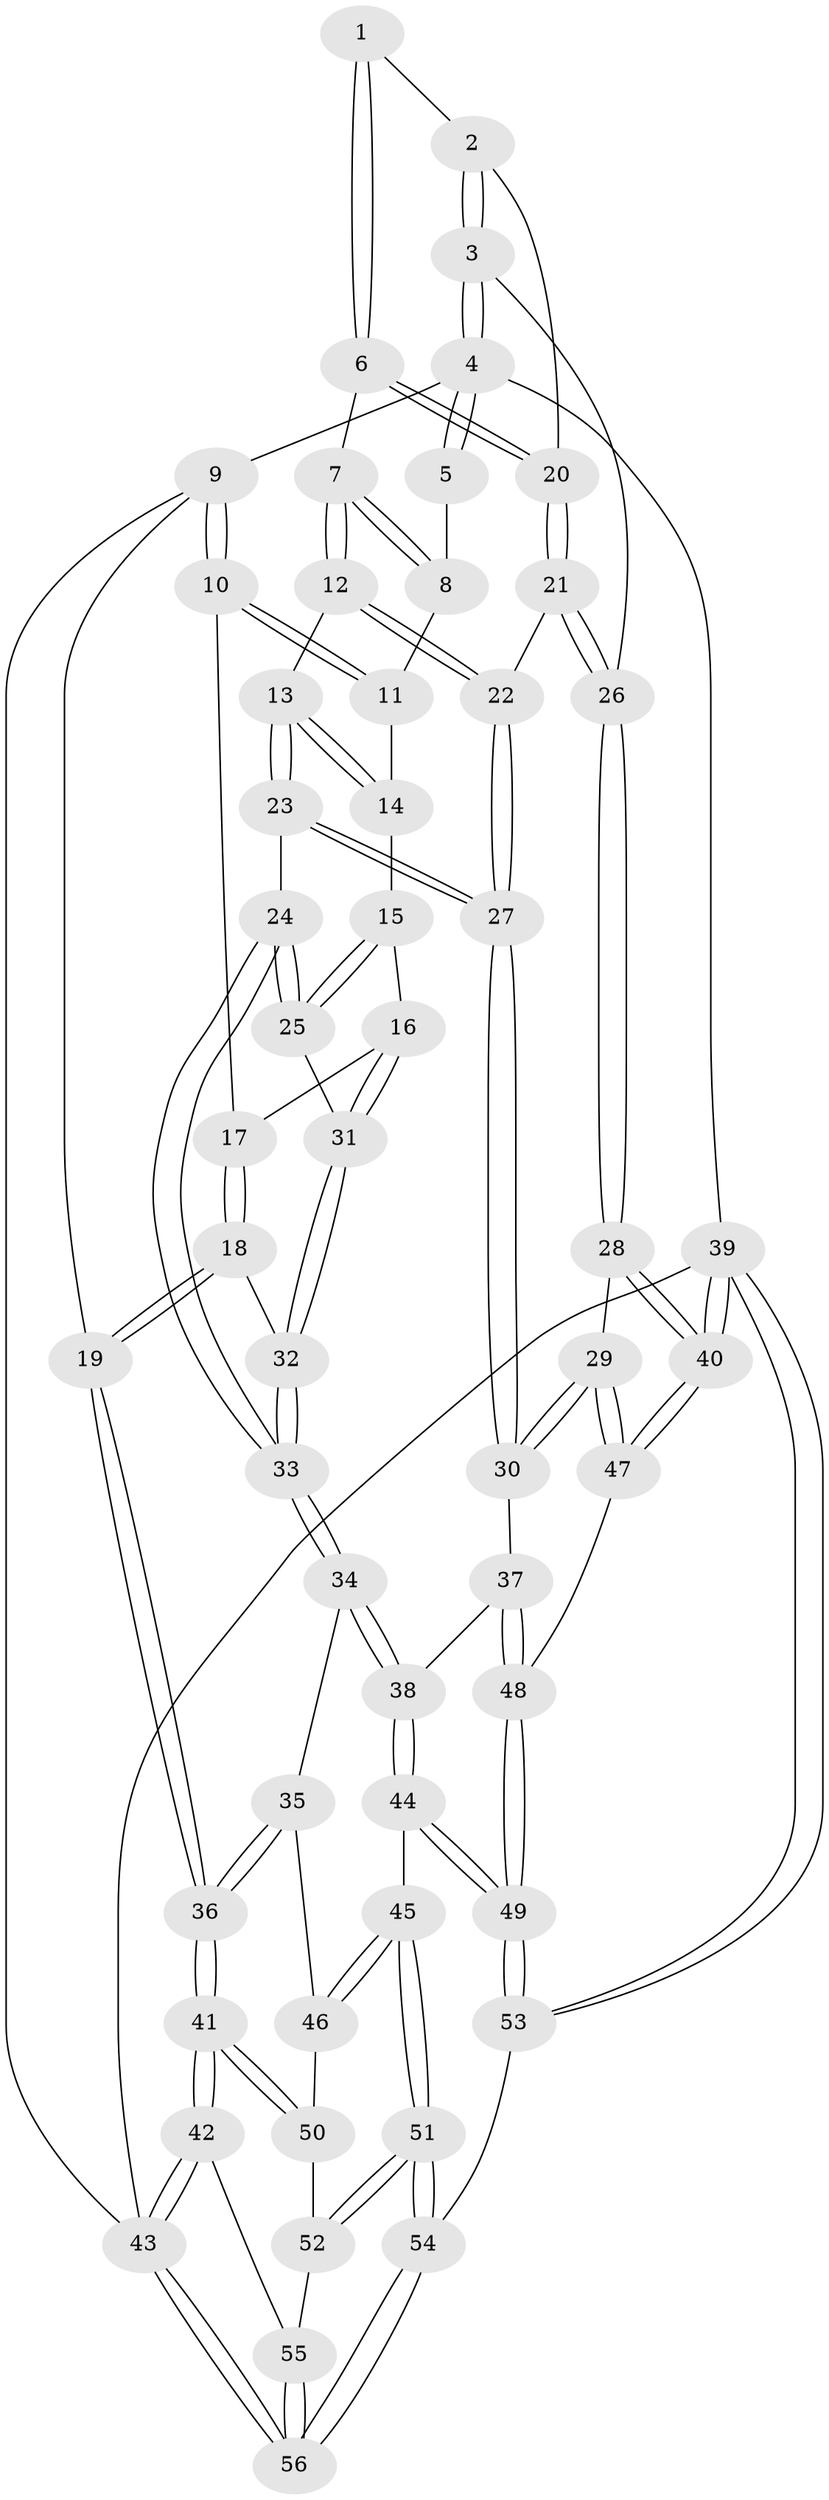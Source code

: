 // Generated by graph-tools (version 1.1) at 2025/00/03/09/25 05:00:15]
// undirected, 56 vertices, 137 edges
graph export_dot {
graph [start="1"]
  node [color=gray90,style=filled];
  1 [pos="+0.8054910616401445+0"];
  2 [pos="+0.9150295141651106+0.12651684485658662"];
  3 [pos="+1+0.20509446483663613"];
  4 [pos="+1+0"];
  5 [pos="+0.7625550630831798+0"];
  6 [pos="+0.817353093021249+0.18435437477562336"];
  7 [pos="+0.7274049686914646+0.17362658406435993"];
  8 [pos="+0.7203074709297754+0"];
  9 [pos="+0+0"];
  10 [pos="+0.12755866030460172+0"];
  11 [pos="+0.48415070235977603+0"];
  12 [pos="+0.7119496324971268+0.2021159850406967"];
  13 [pos="+0.6567060660078451+0.2557039364269081"];
  14 [pos="+0.4867138692218914+0"];
  15 [pos="+0.4559429219617947+0.15918107945969584"];
  16 [pos="+0.24168368701637938+0.26438497585255805"];
  17 [pos="+0.14778652054008926+0"];
  18 [pos="+0.04319744852015468+0.3918488919694232"];
  19 [pos="+0+0.4389221783068328"];
  20 [pos="+0.8738965921244096+0.19793373154772276"];
  21 [pos="+0.8803818908866694+0.2740290674140813"];
  22 [pos="+0.8541722213118722+0.295091491144182"];
  23 [pos="+0.6018183236082253+0.3827336024613185"];
  24 [pos="+0.5775813426139863+0.37855898332238713"];
  25 [pos="+0.5124138712566325+0.3020257864233816"];
  26 [pos="+1+0.3615630554323088"];
  27 [pos="+0.7232054228857132+0.49645636631680073"];
  28 [pos="+1+0.5890739826087994"];
  29 [pos="+1+0.5863520247320122"];
  30 [pos="+0.7443318117422266+0.5405772734562537"];
  31 [pos="+0.2383191157699431+0.2873779169664087"];
  32 [pos="+0.20486400673259833+0.3637022066957342"];
  33 [pos="+0.33225771224914674+0.5062725263498647"];
  34 [pos="+0.32848668127780084+0.5939571761487227"];
  35 [pos="+0.23498674408914216+0.6305259051874529"];
  36 [pos="+0+0.6010459724735898"];
  37 [pos="+0.7038857568976908+0.6078115331085027"];
  38 [pos="+0.3851442361812124+0.6730405412346784"];
  39 [pos="+1+1"];
  40 [pos="+1+0.9581469140937817"];
  41 [pos="+0+0.7142218439675421"];
  42 [pos="+0+0.7361174772014286"];
  43 [pos="+0+1"];
  44 [pos="+0.38711247184745085+0.7146365857756375"];
  45 [pos="+0.2697689347985608+0.8172654254593694"];
  46 [pos="+0.17196910639155613+0.7693685883907921"];
  47 [pos="+0.7898365341669319+0.8893804706830215"];
  48 [pos="+0.6756341652448722+0.9045821671172517"];
  49 [pos="+0.5787855296355343+1"];
  50 [pos="+0.1163131068828437+0.7907061142995669"];
  51 [pos="+0.25318241375109773+0.9180737890526695"];
  52 [pos="+0.17244381465033584+0.9101199314612267"];
  53 [pos="+0.559534834933214+1"];
  54 [pos="+0.4370064902912157+1"];
  55 [pos="+0.1335108539216551+0.938675502999605"];
  56 [pos="+0+1"];
  1 -- 2;
  1 -- 6;
  1 -- 6;
  2 -- 3;
  2 -- 3;
  2 -- 20;
  3 -- 4;
  3 -- 4;
  3 -- 26;
  4 -- 5;
  4 -- 5;
  4 -- 9;
  4 -- 39;
  5 -- 8;
  6 -- 7;
  6 -- 20;
  6 -- 20;
  7 -- 8;
  7 -- 8;
  7 -- 12;
  7 -- 12;
  8 -- 11;
  9 -- 10;
  9 -- 10;
  9 -- 19;
  9 -- 43;
  10 -- 11;
  10 -- 11;
  10 -- 17;
  11 -- 14;
  12 -- 13;
  12 -- 22;
  12 -- 22;
  13 -- 14;
  13 -- 14;
  13 -- 23;
  13 -- 23;
  14 -- 15;
  15 -- 16;
  15 -- 25;
  15 -- 25;
  16 -- 17;
  16 -- 31;
  16 -- 31;
  17 -- 18;
  17 -- 18;
  18 -- 19;
  18 -- 19;
  18 -- 32;
  19 -- 36;
  19 -- 36;
  20 -- 21;
  20 -- 21;
  21 -- 22;
  21 -- 26;
  21 -- 26;
  22 -- 27;
  22 -- 27;
  23 -- 24;
  23 -- 27;
  23 -- 27;
  24 -- 25;
  24 -- 25;
  24 -- 33;
  24 -- 33;
  25 -- 31;
  26 -- 28;
  26 -- 28;
  27 -- 30;
  27 -- 30;
  28 -- 29;
  28 -- 40;
  28 -- 40;
  29 -- 30;
  29 -- 30;
  29 -- 47;
  29 -- 47;
  30 -- 37;
  31 -- 32;
  31 -- 32;
  32 -- 33;
  32 -- 33;
  33 -- 34;
  33 -- 34;
  34 -- 35;
  34 -- 38;
  34 -- 38;
  35 -- 36;
  35 -- 36;
  35 -- 46;
  36 -- 41;
  36 -- 41;
  37 -- 38;
  37 -- 48;
  37 -- 48;
  38 -- 44;
  38 -- 44;
  39 -- 40;
  39 -- 40;
  39 -- 53;
  39 -- 53;
  39 -- 43;
  40 -- 47;
  40 -- 47;
  41 -- 42;
  41 -- 42;
  41 -- 50;
  41 -- 50;
  42 -- 43;
  42 -- 43;
  42 -- 55;
  43 -- 56;
  43 -- 56;
  44 -- 45;
  44 -- 49;
  44 -- 49;
  45 -- 46;
  45 -- 46;
  45 -- 51;
  45 -- 51;
  46 -- 50;
  47 -- 48;
  48 -- 49;
  48 -- 49;
  49 -- 53;
  49 -- 53;
  50 -- 52;
  51 -- 52;
  51 -- 52;
  51 -- 54;
  51 -- 54;
  52 -- 55;
  53 -- 54;
  54 -- 56;
  54 -- 56;
  55 -- 56;
  55 -- 56;
}
